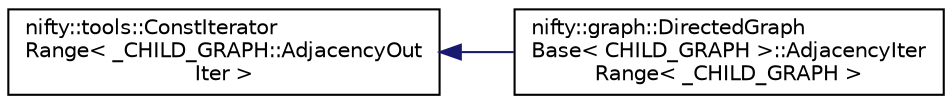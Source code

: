 digraph "Graphical Class Hierarchy"
{
  edge [fontname="Helvetica",fontsize="10",labelfontname="Helvetica",labelfontsize="10"];
  node [fontname="Helvetica",fontsize="10",shape=record];
  rankdir="LR";
  Node1 [label="nifty::tools::ConstIterator\lRange\< _CHILD_GRAPH::AdjacencyOut\lIter \>",height=0.2,width=0.4,color="black", fillcolor="white", style="filled",URL="$classnifty_1_1tools_1_1ConstIteratorRange.html"];
  Node1 -> Node2 [dir="back",color="midnightblue",fontsize="10",style="solid",fontname="Helvetica"];
  Node2 [label="nifty::graph::DirectedGraph\lBase\< CHILD_GRAPH \>::AdjacencyIter\lRange\< _CHILD_GRAPH \>",height=0.2,width=0.4,color="black", fillcolor="white", style="filled",URL="$structnifty_1_1graph_1_1DirectedGraphBase_1_1AdjacencyIterRange.html"];
}
